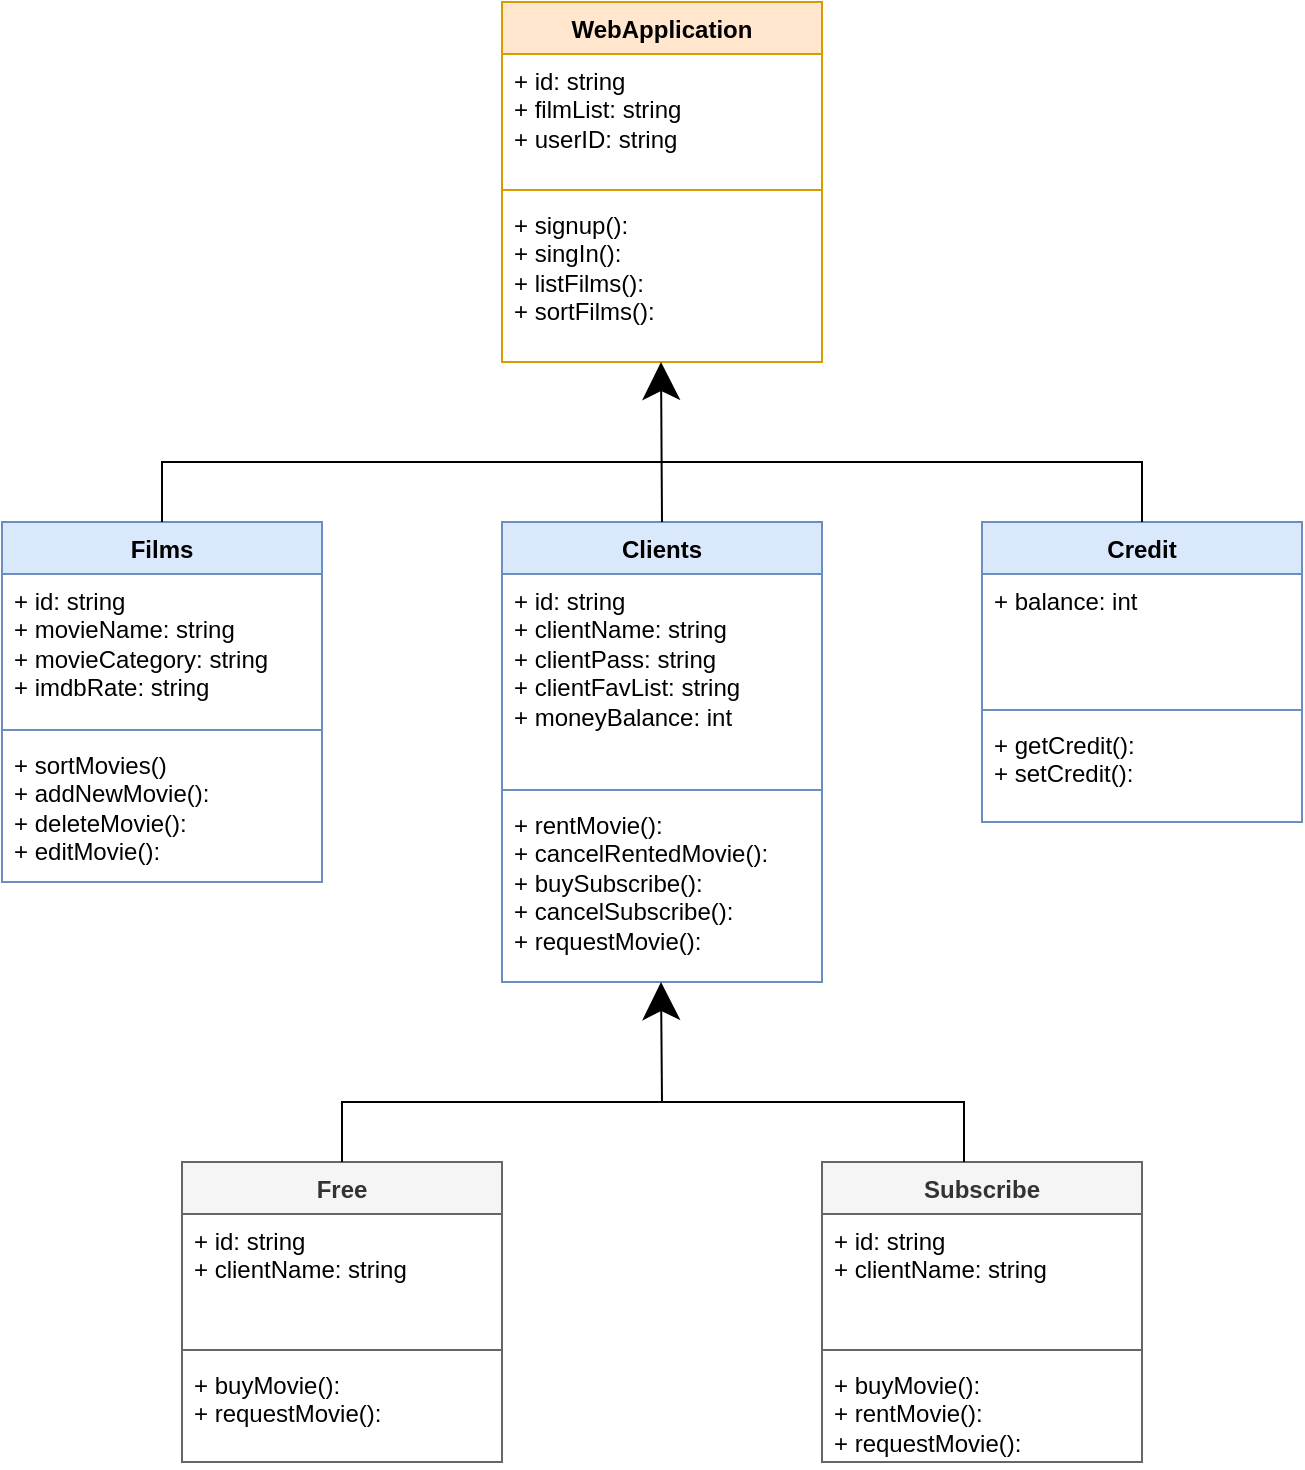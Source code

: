 <mxfile version="24.7.1" type="device">
  <diagram name="Sayfa -1" id="dpOJ8nYfL5jmbOzyjK7d">
    <mxGraphModel dx="1434" dy="746" grid="1" gridSize="10" guides="1" tooltips="1" connect="1" arrows="1" fold="1" page="1" pageScale="1" pageWidth="1169" pageHeight="1654" math="0" shadow="0">
      <root>
        <mxCell id="0" />
        <mxCell id="1" parent="0" />
        <mxCell id="EonWzmVfYOoL8Eve4iwY-1" value="WebApplication" style="swimlane;fontStyle=1;align=center;verticalAlign=top;childLayout=stackLayout;horizontal=1;startSize=26;horizontalStack=0;resizeParent=1;resizeParentMax=0;resizeLast=0;collapsible=1;marginBottom=0;whiteSpace=wrap;html=1;fillColor=#ffe6cc;strokeColor=#d79b00;" vertex="1" parent="1">
          <mxGeometry x="520" y="140" width="160" height="180" as="geometry" />
        </mxCell>
        <mxCell id="EonWzmVfYOoL8Eve4iwY-2" value="&lt;div&gt;+ id: string&lt;/div&gt;&lt;div&gt;+ filmList: string&lt;/div&gt;&lt;div&gt;+ userID: string&lt;/div&gt;" style="text;strokeColor=none;fillColor=none;align=left;verticalAlign=top;spacingLeft=4;spacingRight=4;overflow=hidden;rotatable=0;points=[[0,0.5],[1,0.5]];portConstraint=eastwest;whiteSpace=wrap;html=1;" vertex="1" parent="EonWzmVfYOoL8Eve4iwY-1">
          <mxGeometry y="26" width="160" height="64" as="geometry" />
        </mxCell>
        <mxCell id="EonWzmVfYOoL8Eve4iwY-3" value="" style="line;strokeWidth=1;fillColor=none;align=left;verticalAlign=middle;spacingTop=-1;spacingLeft=3;spacingRight=3;rotatable=0;labelPosition=right;points=[];portConstraint=eastwest;strokeColor=inherit;" vertex="1" parent="EonWzmVfYOoL8Eve4iwY-1">
          <mxGeometry y="90" width="160" height="8" as="geometry" />
        </mxCell>
        <mxCell id="EonWzmVfYOoL8Eve4iwY-4" value="&lt;div&gt;+ signup():&amp;nbsp;&lt;/div&gt;&lt;div&gt;+ singIn():&lt;/div&gt;&lt;div&gt;+ listFilms():&amp;nbsp;&lt;br&gt;&lt;/div&gt;&lt;div&gt;+ sortFilms():&lt;/div&gt;&lt;div&gt;&lt;br&gt;&lt;/div&gt;" style="text;strokeColor=none;fillColor=none;align=left;verticalAlign=top;spacingLeft=4;spacingRight=4;overflow=hidden;rotatable=0;points=[[0,0.5],[1,0.5]];portConstraint=eastwest;whiteSpace=wrap;html=1;" vertex="1" parent="EonWzmVfYOoL8Eve4iwY-1">
          <mxGeometry y="98" width="160" height="82" as="geometry" />
        </mxCell>
        <mxCell id="EonWzmVfYOoL8Eve4iwY-5" value="Films" style="swimlane;fontStyle=1;align=center;verticalAlign=top;childLayout=stackLayout;horizontal=1;startSize=26;horizontalStack=0;resizeParent=1;resizeParentMax=0;resizeLast=0;collapsible=1;marginBottom=0;whiteSpace=wrap;html=1;fillColor=#dae8fc;strokeColor=#6c8ebf;" vertex="1" parent="1">
          <mxGeometry x="270" y="400" width="160" height="180" as="geometry" />
        </mxCell>
        <mxCell id="EonWzmVfYOoL8Eve4iwY-6" value="&lt;div&gt;+ id: string&lt;/div&gt;&lt;div&gt;+ movieName: string&lt;/div&gt;&lt;div&gt;+ movieCategory: string&lt;/div&gt;&lt;div&gt;+ imdbRate: string&lt;/div&gt;&lt;div&gt;&lt;br&gt;&lt;/div&gt;&lt;div&gt;&lt;br&gt;&lt;/div&gt;" style="text;strokeColor=none;fillColor=none;align=left;verticalAlign=top;spacingLeft=4;spacingRight=4;overflow=hidden;rotatable=0;points=[[0,0.5],[1,0.5]];portConstraint=eastwest;whiteSpace=wrap;html=1;" vertex="1" parent="EonWzmVfYOoL8Eve4iwY-5">
          <mxGeometry y="26" width="160" height="74" as="geometry" />
        </mxCell>
        <mxCell id="EonWzmVfYOoL8Eve4iwY-7" value="" style="line;strokeWidth=1;fillColor=none;align=left;verticalAlign=middle;spacingTop=-1;spacingLeft=3;spacingRight=3;rotatable=0;labelPosition=right;points=[];portConstraint=eastwest;strokeColor=inherit;" vertex="1" parent="EonWzmVfYOoL8Eve4iwY-5">
          <mxGeometry y="100" width="160" height="8" as="geometry" />
        </mxCell>
        <mxCell id="EonWzmVfYOoL8Eve4iwY-8" value="&lt;div&gt;+ sortMovies()&lt;/div&gt;&lt;div&gt;+ addNewMovie():&lt;/div&gt;&lt;div&gt;+ deleteMovie():&lt;/div&gt;&lt;div&gt;+ editMovie():&lt;/div&gt;&lt;div&gt;&lt;br&gt;&lt;/div&gt;" style="text;strokeColor=none;fillColor=none;align=left;verticalAlign=top;spacingLeft=4;spacingRight=4;overflow=hidden;rotatable=0;points=[[0,0.5],[1,0.5]];portConstraint=eastwest;whiteSpace=wrap;html=1;" vertex="1" parent="EonWzmVfYOoL8Eve4iwY-5">
          <mxGeometry y="108" width="160" height="72" as="geometry" />
        </mxCell>
        <mxCell id="EonWzmVfYOoL8Eve4iwY-9" value="Clients" style="swimlane;fontStyle=1;align=center;verticalAlign=top;childLayout=stackLayout;horizontal=1;startSize=26;horizontalStack=0;resizeParent=1;resizeParentMax=0;resizeLast=0;collapsible=1;marginBottom=0;whiteSpace=wrap;html=1;fillColor=#dae8fc;strokeColor=#6c8ebf;" vertex="1" parent="1">
          <mxGeometry x="520" y="400" width="160" height="230" as="geometry" />
        </mxCell>
        <mxCell id="EonWzmVfYOoL8Eve4iwY-10" value="&lt;div&gt;+ id: string&lt;/div&gt;&lt;div&gt;+ clientName: string&lt;/div&gt;&lt;div&gt;+ clientPass: string&lt;/div&gt;&lt;div&gt;&lt;span style=&quot;background-color: initial;&quot;&gt;+ clientFavList: string&lt;/span&gt;&lt;br&gt;&lt;/div&gt;&lt;div&gt;+ moneyBalance: int&lt;/div&gt;" style="text;strokeColor=none;fillColor=none;align=left;verticalAlign=top;spacingLeft=4;spacingRight=4;overflow=hidden;rotatable=0;points=[[0,0.5],[1,0.5]];portConstraint=eastwest;whiteSpace=wrap;html=1;" vertex="1" parent="EonWzmVfYOoL8Eve4iwY-9">
          <mxGeometry y="26" width="160" height="104" as="geometry" />
        </mxCell>
        <mxCell id="EonWzmVfYOoL8Eve4iwY-11" value="" style="line;strokeWidth=1;fillColor=none;align=left;verticalAlign=middle;spacingTop=-1;spacingLeft=3;spacingRight=3;rotatable=0;labelPosition=right;points=[];portConstraint=eastwest;strokeColor=inherit;" vertex="1" parent="EonWzmVfYOoL8Eve4iwY-9">
          <mxGeometry y="130" width="160" height="8" as="geometry" />
        </mxCell>
        <mxCell id="EonWzmVfYOoL8Eve4iwY-12" value="&lt;div&gt;+ rentMovie():&lt;/div&gt;&lt;div&gt;+ cancelRentedMovie():&lt;/div&gt;&lt;div&gt;+ buySubscribe():&lt;/div&gt;&lt;div&gt;+ cancelSubscribe():&lt;/div&gt;&lt;div&gt;+ requestMovie():&lt;/div&gt;&lt;div&gt;&lt;br&gt;&lt;/div&gt;" style="text;strokeColor=none;fillColor=none;align=left;verticalAlign=top;spacingLeft=4;spacingRight=4;overflow=hidden;rotatable=0;points=[[0,0.5],[1,0.5]];portConstraint=eastwest;whiteSpace=wrap;html=1;" vertex="1" parent="EonWzmVfYOoL8Eve4iwY-9">
          <mxGeometry y="138" width="160" height="92" as="geometry" />
        </mxCell>
        <mxCell id="EonWzmVfYOoL8Eve4iwY-13" value="Credit" style="swimlane;fontStyle=1;align=center;verticalAlign=top;childLayout=stackLayout;horizontal=1;startSize=26;horizontalStack=0;resizeParent=1;resizeParentMax=0;resizeLast=0;collapsible=1;marginBottom=0;whiteSpace=wrap;html=1;fillColor=#dae8fc;strokeColor=#6c8ebf;" vertex="1" parent="1">
          <mxGeometry x="760" y="400" width="160" height="150" as="geometry" />
        </mxCell>
        <mxCell id="EonWzmVfYOoL8Eve4iwY-14" value="&lt;div&gt;+ balance: int&lt;/div&gt;" style="text;strokeColor=none;fillColor=none;align=left;verticalAlign=top;spacingLeft=4;spacingRight=4;overflow=hidden;rotatable=0;points=[[0,0.5],[1,0.5]];portConstraint=eastwest;whiteSpace=wrap;html=1;" vertex="1" parent="EonWzmVfYOoL8Eve4iwY-13">
          <mxGeometry y="26" width="160" height="64" as="geometry" />
        </mxCell>
        <mxCell id="EonWzmVfYOoL8Eve4iwY-15" value="" style="line;strokeWidth=1;fillColor=none;align=left;verticalAlign=middle;spacingTop=-1;spacingLeft=3;spacingRight=3;rotatable=0;labelPosition=right;points=[];portConstraint=eastwest;strokeColor=inherit;" vertex="1" parent="EonWzmVfYOoL8Eve4iwY-13">
          <mxGeometry y="90" width="160" height="8" as="geometry" />
        </mxCell>
        <mxCell id="EonWzmVfYOoL8Eve4iwY-16" value="&lt;div&gt;+ getCredit():&lt;/div&gt;&lt;div&gt;+ setCredit():&lt;/div&gt;" style="text;strokeColor=none;fillColor=none;align=left;verticalAlign=top;spacingLeft=4;spacingRight=4;overflow=hidden;rotatable=0;points=[[0,0.5],[1,0.5]];portConstraint=eastwest;whiteSpace=wrap;html=1;" vertex="1" parent="EonWzmVfYOoL8Eve4iwY-13">
          <mxGeometry y="98" width="160" height="52" as="geometry" />
        </mxCell>
        <mxCell id="EonWzmVfYOoL8Eve4iwY-17" value="Free" style="swimlane;fontStyle=1;align=center;verticalAlign=top;childLayout=stackLayout;horizontal=1;startSize=26;horizontalStack=0;resizeParent=1;resizeParentMax=0;resizeLast=0;collapsible=1;marginBottom=0;whiteSpace=wrap;html=1;fillColor=#f5f5f5;strokeColor=#666666;fontColor=#333333;" vertex="1" parent="1">
          <mxGeometry x="360" y="720" width="160" height="150" as="geometry" />
        </mxCell>
        <mxCell id="EonWzmVfYOoL8Eve4iwY-18" value="&lt;div&gt;+ id: string&lt;/div&gt;&lt;div&gt;+ clientName: string&lt;br&gt;&lt;/div&gt;" style="text;strokeColor=none;fillColor=none;align=left;verticalAlign=top;spacingLeft=4;spacingRight=4;overflow=hidden;rotatable=0;points=[[0,0.5],[1,0.5]];portConstraint=eastwest;whiteSpace=wrap;html=1;" vertex="1" parent="EonWzmVfYOoL8Eve4iwY-17">
          <mxGeometry y="26" width="160" height="64" as="geometry" />
        </mxCell>
        <mxCell id="EonWzmVfYOoL8Eve4iwY-19" value="" style="line;strokeWidth=1;fillColor=none;align=left;verticalAlign=middle;spacingTop=-1;spacingLeft=3;spacingRight=3;rotatable=0;labelPosition=right;points=[];portConstraint=eastwest;strokeColor=inherit;" vertex="1" parent="EonWzmVfYOoL8Eve4iwY-17">
          <mxGeometry y="90" width="160" height="8" as="geometry" />
        </mxCell>
        <mxCell id="EonWzmVfYOoL8Eve4iwY-20" value="&lt;div&gt;+ buyMovie():&lt;/div&gt;&lt;div&gt;+ requestMovie():&lt;/div&gt;" style="text;strokeColor=none;fillColor=none;align=left;verticalAlign=top;spacingLeft=4;spacingRight=4;overflow=hidden;rotatable=0;points=[[0,0.5],[1,0.5]];portConstraint=eastwest;whiteSpace=wrap;html=1;" vertex="1" parent="EonWzmVfYOoL8Eve4iwY-17">
          <mxGeometry y="98" width="160" height="52" as="geometry" />
        </mxCell>
        <mxCell id="EonWzmVfYOoL8Eve4iwY-21" value="Subscribe" style="swimlane;fontStyle=1;align=center;verticalAlign=top;childLayout=stackLayout;horizontal=1;startSize=26;horizontalStack=0;resizeParent=1;resizeParentMax=0;resizeLast=0;collapsible=1;marginBottom=0;whiteSpace=wrap;html=1;fillColor=#f5f5f5;strokeColor=#666666;fontColor=#333333;" vertex="1" parent="1">
          <mxGeometry x="680" y="720" width="160" height="150" as="geometry" />
        </mxCell>
        <mxCell id="EonWzmVfYOoL8Eve4iwY-22" value="&lt;div&gt;+ id: string&lt;/div&gt;&lt;div&gt;+ clientName: string&lt;br&gt;&lt;/div&gt;" style="text;strokeColor=none;fillColor=none;align=left;verticalAlign=top;spacingLeft=4;spacingRight=4;overflow=hidden;rotatable=0;points=[[0,0.5],[1,0.5]];portConstraint=eastwest;whiteSpace=wrap;html=1;" vertex="1" parent="EonWzmVfYOoL8Eve4iwY-21">
          <mxGeometry y="26" width="160" height="64" as="geometry" />
        </mxCell>
        <mxCell id="EonWzmVfYOoL8Eve4iwY-23" value="" style="line;strokeWidth=1;fillColor=none;align=left;verticalAlign=middle;spacingTop=-1;spacingLeft=3;spacingRight=3;rotatable=0;labelPosition=right;points=[];portConstraint=eastwest;strokeColor=inherit;" vertex="1" parent="EonWzmVfYOoL8Eve4iwY-21">
          <mxGeometry y="90" width="160" height="8" as="geometry" />
        </mxCell>
        <mxCell id="EonWzmVfYOoL8Eve4iwY-24" value="&lt;div&gt;&lt;span style=&quot;background-color: initial;&quot;&gt;+ buyMovie():&lt;/span&gt;&lt;/div&gt;&lt;div&gt;+ rentMovie():&lt;/div&gt;&lt;div&gt;+ requestMovie():&lt;/div&gt;&lt;div&gt;&lt;br&gt;&lt;/div&gt;" style="text;strokeColor=none;fillColor=none;align=left;verticalAlign=top;spacingLeft=4;spacingRight=4;overflow=hidden;rotatable=0;points=[[0,0.5],[1,0.5]];portConstraint=eastwest;whiteSpace=wrap;html=1;" vertex="1" parent="EonWzmVfYOoL8Eve4iwY-21">
          <mxGeometry y="98" width="160" height="52" as="geometry" />
        </mxCell>
        <mxCell id="EonWzmVfYOoL8Eve4iwY-26" value="" style="endArrow=none;html=1;edgeStyle=orthogonalEdgeStyle;rounded=0;exitX=0.5;exitY=0;exitDx=0;exitDy=0;" edge="1" parent="1">
          <mxGeometry relative="1" as="geometry">
            <mxPoint x="440" y="720" as="sourcePoint" />
            <mxPoint x="751" y="720" as="targetPoint" />
            <Array as="points">
              <mxPoint x="440" y="690" />
              <mxPoint x="751" y="690" />
            </Array>
          </mxGeometry>
        </mxCell>
        <mxCell id="EonWzmVfYOoL8Eve4iwY-27" value="" style="endArrow=none;html=1;edgeStyle=orthogonalEdgeStyle;rounded=0;exitX=0.5;exitY=0;exitDx=0;exitDy=0;entryX=0.5;entryY=0;entryDx=0;entryDy=0;" edge="1" parent="1" target="EonWzmVfYOoL8Eve4iwY-13">
          <mxGeometry relative="1" as="geometry">
            <mxPoint x="350" y="400" as="sourcePoint" />
            <mxPoint x="661" y="400" as="targetPoint" />
            <Array as="points">
              <mxPoint x="350" y="370" />
              <mxPoint x="840" y="370" />
            </Array>
          </mxGeometry>
        </mxCell>
        <mxCell id="EonWzmVfYOoL8Eve4iwY-28" value="" style="endArrow=classic;endSize=16;endFill=1;html=1;rounded=0;startFill=1;entryX=0.5;entryY=1.033;entryDx=0;entryDy=0;entryPerimeter=0;exitX=0.5;exitY=0;exitDx=0;exitDy=0;" edge="1" parent="1" source="EonWzmVfYOoL8Eve4iwY-9">
          <mxGeometry width="160" relative="1" as="geometry">
            <mxPoint x="599.5" y="386" as="sourcePoint" />
            <mxPoint x="599.5" y="320" as="targetPoint" />
          </mxGeometry>
        </mxCell>
        <mxCell id="EonWzmVfYOoL8Eve4iwY-29" value="" style="endArrow=classic;endSize=16;endFill=1;html=1;rounded=0;startFill=1;entryX=0.5;entryY=1.033;entryDx=0;entryDy=0;entryPerimeter=0;" edge="1" parent="1">
          <mxGeometry width="160" relative="1" as="geometry">
            <mxPoint x="600" y="690" as="sourcePoint" />
            <mxPoint x="599.5" y="630" as="targetPoint" />
          </mxGeometry>
        </mxCell>
      </root>
    </mxGraphModel>
  </diagram>
</mxfile>

